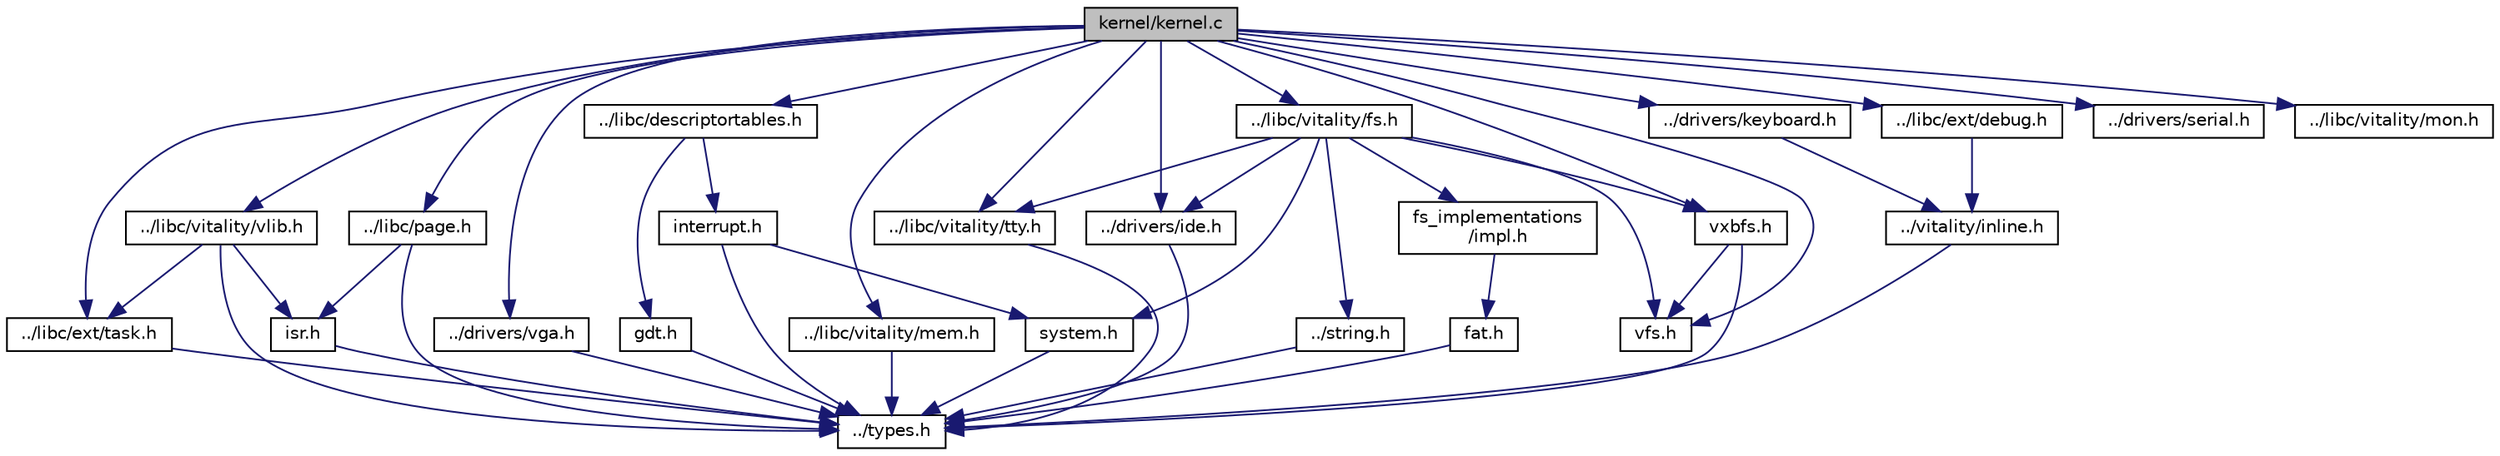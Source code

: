 digraph "kernel/kernel.c"
{
  edge [fontname="Helvetica",fontsize="10",labelfontname="Helvetica",labelfontsize="10"];
  node [fontname="Helvetica",fontsize="10",shape=record];
  Node0 [label="kernel/kernel.c",height=0.2,width=0.4,color="black", fillcolor="grey75", style="filled", fontcolor="black"];
  Node0 -> Node1 [color="midnightblue",fontsize="10",style="solid",fontname="Helvetica"];
  Node1 [label="../libc/vitality/tty.h",height=0.2,width=0.4,color="black", fillcolor="white", style="filled",URL="$a00182.html"];
  Node1 -> Node2 [color="midnightblue",fontsize="10",style="solid",fontname="Helvetica"];
  Node2 [label="../types.h",height=0.2,width=0.4,color="black", fillcolor="white", style="filled",URL="$a00140.html"];
  Node0 -> Node3 [color="midnightblue",fontsize="10",style="solid",fontname="Helvetica"];
  Node3 [label="../libc/descriptortables.h",height=0.2,width=0.4,color="black", fillcolor="white", style="filled",URL="$a00074.html"];
  Node3 -> Node4 [color="midnightblue",fontsize="10",style="solid",fontname="Helvetica"];
  Node4 [label="gdt.h",height=0.2,width=0.4,color="black", fillcolor="white", style="filled",URL="$a00104.html"];
  Node4 -> Node2 [color="midnightblue",fontsize="10",style="solid",fontname="Helvetica"];
  Node3 -> Node5 [color="midnightblue",fontsize="10",style="solid",fontname="Helvetica"];
  Node5 [label="interrupt.h",height=0.2,width=0.4,color="black", fillcolor="white", style="filled",URL="$a00110.html"];
  Node5 -> Node2 [color="midnightblue",fontsize="10",style="solid",fontname="Helvetica"];
  Node5 -> Node6 [color="midnightblue",fontsize="10",style="solid",fontname="Helvetica"];
  Node6 [label="system.h",height=0.2,width=0.4,color="black", fillcolor="white", style="filled",URL="$a00134.html"];
  Node6 -> Node2 [color="midnightblue",fontsize="10",style="solid",fontname="Helvetica"];
  Node0 -> Node7 [color="midnightblue",fontsize="10",style="solid",fontname="Helvetica"];
  Node7 [label="../libc/page.h",height=0.2,width=0.4,color="black", fillcolor="white", style="filled",URL="$a00122.html"];
  Node7 -> Node8 [color="midnightblue",fontsize="10",style="solid",fontname="Helvetica"];
  Node8 [label="isr.h",height=0.2,width=0.4,color="black", fillcolor="white", style="filled",URL="$a00116.html"];
  Node8 -> Node2 [color="midnightblue",fontsize="10",style="solid",fontname="Helvetica"];
  Node7 -> Node2 [color="midnightblue",fontsize="10",style="solid",fontname="Helvetica"];
  Node0 -> Node9 [color="midnightblue",fontsize="10",style="solid",fontname="Helvetica"];
  Node9 [label="../libc/ext/debug.h",height=0.2,width=0.4,color="black", fillcolor="white", style="filled",URL="$a00080.html"];
  Node9 -> Node10 [color="midnightblue",fontsize="10",style="solid",fontname="Helvetica"];
  Node10 [label="../vitality/inline.h",height=0.2,width=0.4,color="black", fillcolor="white", style="filled",URL="$a00164.html"];
  Node10 -> Node2 [color="midnightblue",fontsize="10",style="solid",fontname="Helvetica"];
  Node0 -> Node11 [color="midnightblue",fontsize="10",style="solid",fontname="Helvetica"];
  Node11 [label="../drivers/vga.h",height=0.2,width=0.4,color="black", fillcolor="white", style="filled",URL="$a00065.html"];
  Node11 -> Node2 [color="midnightblue",fontsize="10",style="solid",fontname="Helvetica"];
  Node0 -> Node12 [color="midnightblue",fontsize="10",style="solid",fontname="Helvetica"];
  Node12 [label="../libc/ext/task.h",height=0.2,width=0.4,color="black", fillcolor="white", style="filled",URL="$a00092.html"];
  Node12 -> Node2 [color="midnightblue",fontsize="10",style="solid",fontname="Helvetica"];
  Node0 -> Node13 [color="midnightblue",fontsize="10",style="solid",fontname="Helvetica"];
  Node13 [label="../libc/vitality/mem.h",height=0.2,width=0.4,color="black", fillcolor="white", style="filled",URL="$a00170.html"];
  Node13 -> Node2 [color="midnightblue",fontsize="10",style="solid",fontname="Helvetica"];
  Node0 -> Node14 [color="midnightblue",fontsize="10",style="solid",fontname="Helvetica"];
  Node14 [label="../libc/vitality/vlib.h",height=0.2,width=0.4,color="black", fillcolor="white", style="filled",URL="$a00200.html"];
  Node14 -> Node2 [color="midnightblue",fontsize="10",style="solid",fontname="Helvetica"];
  Node14 -> Node12 [color="midnightblue",fontsize="10",style="solid",fontname="Helvetica"];
  Node14 -> Node8 [color="midnightblue",fontsize="10",style="solid",fontname="Helvetica"];
  Node0 -> Node15 [color="midnightblue",fontsize="10",style="solid",fontname="Helvetica"];
  Node15 [label="../drivers/ide.h",height=0.2,width=0.4,color="black", fillcolor="white", style="filled",URL="$a00035.html"];
  Node15 -> Node2 [color="midnightblue",fontsize="10",style="solid",fontname="Helvetica"];
  Node0 -> Node16 [color="midnightblue",fontsize="10",style="solid",fontname="Helvetica"];
  Node16 [label="../libc/vitality/fs.h",height=0.2,width=0.4,color="black", fillcolor="white", style="filled",URL="$a00152.html"];
  Node16 -> Node15 [color="midnightblue",fontsize="10",style="solid",fontname="Helvetica"];
  Node16 -> Node6 [color="midnightblue",fontsize="10",style="solid",fontname="Helvetica"];
  Node16 -> Node1 [color="midnightblue",fontsize="10",style="solid",fontname="Helvetica"];
  Node16 -> Node17 [color="midnightblue",fontsize="10",style="solid",fontname="Helvetica"];
  Node17 [label="../string.h",height=0.2,width=0.4,color="black", fillcolor="white", style="filled",URL="$a00128.html"];
  Node17 -> Node2 [color="midnightblue",fontsize="10",style="solid",fontname="Helvetica"];
  Node16 -> Node18 [color="midnightblue",fontsize="10",style="solid",fontname="Helvetica"];
  Node18 [label="vxbfs.h",height=0.2,width=0.4,color="black", fillcolor="white", style="filled",URL="$a00206.html"];
  Node18 -> Node2 [color="midnightblue",fontsize="10",style="solid",fontname="Helvetica"];
  Node18 -> Node19 [color="midnightblue",fontsize="10",style="solid",fontname="Helvetica"];
  Node19 [label="vfs.h",height=0.2,width=0.4,color="black", fillcolor="white", style="filled",URL="$a00191.html"];
  Node16 -> Node19 [color="midnightblue",fontsize="10",style="solid",fontname="Helvetica"];
  Node16 -> Node20 [color="midnightblue",fontsize="10",style="solid",fontname="Helvetica"];
  Node20 [label="fs_implementations\l/impl.h",height=0.2,width=0.4,color="black", fillcolor="white", style="filled",URL="$a00161.html"];
  Node20 -> Node21 [color="midnightblue",fontsize="10",style="solid",fontname="Helvetica"];
  Node21 [label="fat.h",height=0.2,width=0.4,color="black", fillcolor="white", style="filled",URL="$a00158.html"];
  Node21 -> Node2 [color="midnightblue",fontsize="10",style="solid",fontname="Helvetica"];
  Node0 -> Node18 [color="midnightblue",fontsize="10",style="solid",fontname="Helvetica"];
  Node0 -> Node19 [color="midnightblue",fontsize="10",style="solid",fontname="Helvetica"];
  Node0 -> Node22 [color="midnightblue",fontsize="10",style="solid",fontname="Helvetica"];
  Node22 [label="../drivers/keyboard.h",height=0.2,width=0.4,color="black", fillcolor="white", style="filled",URL="$a00041.html"];
  Node22 -> Node10 [color="midnightblue",fontsize="10",style="solid",fontname="Helvetica"];
  Node0 -> Node23 [color="midnightblue",fontsize="10",style="solid",fontname="Helvetica"];
  Node23 [label="../drivers/serial.h",height=0.2,width=0.4,color="black", fillcolor="white", style="filled",URL="$a00059.html"];
  Node0 -> Node24 [color="midnightblue",fontsize="10",style="solid",fontname="Helvetica"];
  Node24 [label="../libc/vitality/mon.h",height=0.2,width=0.4,color="black", fillcolor="white", style="filled",URL="$a00176.html"];
}
